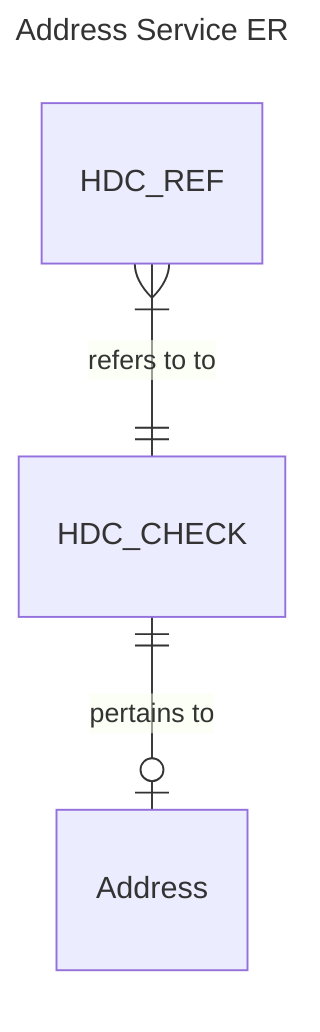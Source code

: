 ---
title: Address Service ER
---
erDiagram
  HDC_REF }|--|| HDC_CHECK : "refers to to"
  HDC_CHECK ||--o| Address : "pertains to"